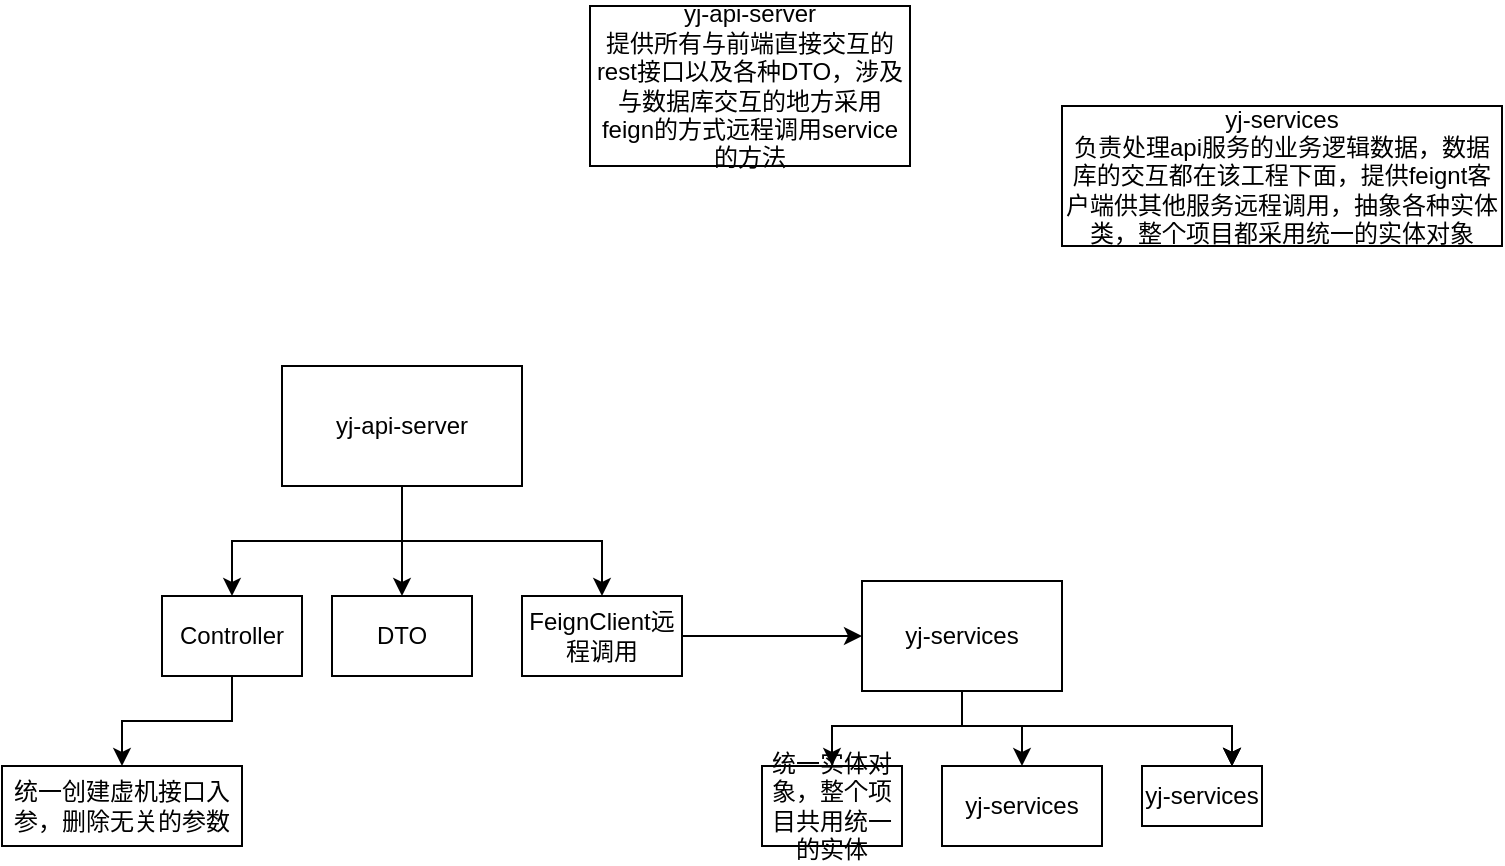 <mxfile version="20.1.4" type="github">
  <diagram id="q94vO7x2B7mEJxBbjwwC" name="第 1 页">
    <mxGraphModel dx="865" dy="476" grid="1" gridSize="10" guides="1" tooltips="1" connect="1" arrows="1" fold="1" page="1" pageScale="1" pageWidth="827" pageHeight="1169" math="0" shadow="0">
      <root>
        <mxCell id="0" />
        <mxCell id="1" parent="0" />
        <mxCell id="uroaFYOmOOPLCtbvpIW2-2" value="" style="edgeStyle=orthogonalEdgeStyle;rounded=0;orthogonalLoop=1;jettySize=auto;html=1;" edge="1" parent="1" source="HXe5Fqyoxgzw2WQCRE1f-1" target="uroaFYOmOOPLCtbvpIW2-1">
          <mxGeometry relative="1" as="geometry" />
        </mxCell>
        <mxCell id="uroaFYOmOOPLCtbvpIW2-4" value="" style="edgeStyle=orthogonalEdgeStyle;rounded=0;orthogonalLoop=1;jettySize=auto;html=1;" edge="1" parent="1" source="HXe5Fqyoxgzw2WQCRE1f-1" target="uroaFYOmOOPLCtbvpIW2-3">
          <mxGeometry relative="1" as="geometry" />
        </mxCell>
        <mxCell id="uroaFYOmOOPLCtbvpIW2-8" style="edgeStyle=orthogonalEdgeStyle;rounded=0;orthogonalLoop=1;jettySize=auto;html=1;entryX=0.5;entryY=0;entryDx=0;entryDy=0;" edge="1" parent="1" source="HXe5Fqyoxgzw2WQCRE1f-1" target="uroaFYOmOOPLCtbvpIW2-5">
          <mxGeometry relative="1" as="geometry" />
        </mxCell>
        <mxCell id="HXe5Fqyoxgzw2WQCRE1f-1" value="yj-api-server" style="rounded=0;whiteSpace=wrap;html=1;" parent="1" vertex="1">
          <mxGeometry x="180" y="210" width="120" height="60" as="geometry" />
        </mxCell>
        <mxCell id="HXe5Fqyoxgzw2WQCRE1f-2" value="yj-api-server&lt;br&gt;提供所有与前端直接交互的rest接口以及各种DTO，涉及与数据库交互的地方采用feign的方式远程调用service的方法" style="rounded=0;whiteSpace=wrap;html=1;" parent="1" vertex="1">
          <mxGeometry x="334" y="30" width="160" height="80" as="geometry" />
        </mxCell>
        <mxCell id="HXe5Fqyoxgzw2WQCRE1f-3" value="yj-services&lt;br&gt;负责处理api服务的业务逻辑数据，数据库的交互都在该工程下面，提供feignt客户端供其他服务远程调用，抽象各种实体类，整个项目都采用统一的实体对象" style="rounded=0;whiteSpace=wrap;html=1;" parent="1" vertex="1">
          <mxGeometry x="570" y="80" width="220" height="70" as="geometry" />
        </mxCell>
        <mxCell id="uroaFYOmOOPLCtbvpIW2-20" value="" style="edgeStyle=orthogonalEdgeStyle;rounded=0;orthogonalLoop=1;jettySize=auto;html=1;" edge="1" parent="1" source="uroaFYOmOOPLCtbvpIW2-1" target="uroaFYOmOOPLCtbvpIW2-19">
          <mxGeometry relative="1" as="geometry" />
        </mxCell>
        <mxCell id="uroaFYOmOOPLCtbvpIW2-1" value="Controller" style="rounded=0;whiteSpace=wrap;html=1;" vertex="1" parent="1">
          <mxGeometry x="120" y="325" width="70" height="40" as="geometry" />
        </mxCell>
        <mxCell id="uroaFYOmOOPLCtbvpIW2-3" value="DTO" style="rounded=0;whiteSpace=wrap;html=1;" vertex="1" parent="1">
          <mxGeometry x="205" y="325" width="70" height="40" as="geometry" />
        </mxCell>
        <mxCell id="uroaFYOmOOPLCtbvpIW2-21" style="edgeStyle=orthogonalEdgeStyle;rounded=0;orthogonalLoop=1;jettySize=auto;html=1;" edge="1" parent="1" source="uroaFYOmOOPLCtbvpIW2-5" target="uroaFYOmOOPLCtbvpIW2-9">
          <mxGeometry relative="1" as="geometry">
            <Array as="points">
              <mxPoint x="430" y="345" />
              <mxPoint x="430" y="345" />
            </Array>
          </mxGeometry>
        </mxCell>
        <mxCell id="uroaFYOmOOPLCtbvpIW2-5" value="FeignClient远程调用" style="rounded=0;whiteSpace=wrap;html=1;" vertex="1" parent="1">
          <mxGeometry x="300" y="325" width="80" height="40" as="geometry" />
        </mxCell>
        <mxCell id="uroaFYOmOOPLCtbvpIW2-19" value="统一创建虚机接口入参，删除无关的参数" style="rounded=0;whiteSpace=wrap;html=1;" vertex="1" parent="1">
          <mxGeometry x="40" y="410" width="120" height="40" as="geometry" />
        </mxCell>
        <mxCell id="uroaFYOmOOPLCtbvpIW2-22" value="" style="group" vertex="1" connectable="0" parent="1">
          <mxGeometry x="420" y="317.5" width="250" height="132.5" as="geometry" />
        </mxCell>
        <mxCell id="uroaFYOmOOPLCtbvpIW2-9" value="yj-services" style="rounded=0;whiteSpace=wrap;html=1;" vertex="1" parent="uroaFYOmOOPLCtbvpIW2-22">
          <mxGeometry x="50" width="100" height="55" as="geometry" />
        </mxCell>
        <mxCell id="uroaFYOmOOPLCtbvpIW2-10" value="统一实体对象，整个项目共用统一的实体" style="rounded=0;whiteSpace=wrap;html=1;" vertex="1" parent="uroaFYOmOOPLCtbvpIW2-22">
          <mxGeometry y="92.5" width="70" height="40" as="geometry" />
        </mxCell>
        <mxCell id="uroaFYOmOOPLCtbvpIW2-11" value="" style="edgeStyle=orthogonalEdgeStyle;rounded=0;orthogonalLoop=1;jettySize=auto;html=1;" edge="1" parent="uroaFYOmOOPLCtbvpIW2-22" source="uroaFYOmOOPLCtbvpIW2-9" target="uroaFYOmOOPLCtbvpIW2-10">
          <mxGeometry relative="1" as="geometry">
            <Array as="points">
              <mxPoint x="100" y="72.5" />
              <mxPoint x="35" y="72.5" />
            </Array>
          </mxGeometry>
        </mxCell>
        <mxCell id="uroaFYOmOOPLCtbvpIW2-12" value="yj-services" style="rounded=0;whiteSpace=wrap;html=1;" vertex="1" parent="uroaFYOmOOPLCtbvpIW2-22">
          <mxGeometry x="90" y="92.5" width="80" height="40" as="geometry" />
        </mxCell>
        <mxCell id="uroaFYOmOOPLCtbvpIW2-13" value="" style="edgeStyle=orthogonalEdgeStyle;rounded=0;orthogonalLoop=1;jettySize=auto;html=1;" edge="1" parent="uroaFYOmOOPLCtbvpIW2-22" source="uroaFYOmOOPLCtbvpIW2-9" target="uroaFYOmOOPLCtbvpIW2-12">
          <mxGeometry relative="1" as="geometry">
            <Array as="points">
              <mxPoint x="100" y="72.5" />
              <mxPoint x="130" y="72.5" />
            </Array>
          </mxGeometry>
        </mxCell>
        <mxCell id="uroaFYOmOOPLCtbvpIW2-14" value="yj-services" style="rounded=0;whiteSpace=wrap;html=1;" vertex="1" parent="uroaFYOmOOPLCtbvpIW2-22">
          <mxGeometry x="190" y="92.5" width="60" height="30" as="geometry" />
        </mxCell>
        <mxCell id="uroaFYOmOOPLCtbvpIW2-17" style="edgeStyle=orthogonalEdgeStyle;rounded=0;orthogonalLoop=1;jettySize=auto;html=1;" edge="1" parent="uroaFYOmOOPLCtbvpIW2-22" source="uroaFYOmOOPLCtbvpIW2-9" target="uroaFYOmOOPLCtbvpIW2-14">
          <mxGeometry relative="1" as="geometry">
            <mxPoint x="100" y="47.5" as="sourcePoint" />
            <mxPoint x="235.008" y="92.5" as="targetPoint" />
            <Array as="points">
              <mxPoint x="100" y="72.5" />
              <mxPoint x="235" y="72.5" />
            </Array>
          </mxGeometry>
        </mxCell>
        <mxCell id="uroaFYOmOOPLCtbvpIW2-16" style="edgeStyle=orthogonalEdgeStyle;rounded=0;orthogonalLoop=1;jettySize=auto;html=1;" edge="1" parent="uroaFYOmOOPLCtbvpIW2-22" source="uroaFYOmOOPLCtbvpIW2-9" target="uroaFYOmOOPLCtbvpIW2-14">
          <mxGeometry relative="1" as="geometry">
            <Array as="points">
              <mxPoint x="100" y="72.5" />
              <mxPoint x="235" y="72.5" />
            </Array>
          </mxGeometry>
        </mxCell>
        <mxCell id="uroaFYOmOOPLCtbvpIW2-18" style="edgeStyle=orthogonalEdgeStyle;rounded=0;orthogonalLoop=1;jettySize=auto;html=1;" edge="1" parent="uroaFYOmOOPLCtbvpIW2-22" source="uroaFYOmOOPLCtbvpIW2-9" target="uroaFYOmOOPLCtbvpIW2-14">
          <mxGeometry relative="1" as="geometry">
            <mxPoint x="100" y="47.5" as="sourcePoint" />
            <mxPoint x="235.008" y="92.5" as="targetPoint" />
            <Array as="points">
              <mxPoint x="100" y="72.5" />
              <mxPoint x="235" y="72.5" />
            </Array>
          </mxGeometry>
        </mxCell>
      </root>
    </mxGraphModel>
  </diagram>
</mxfile>
